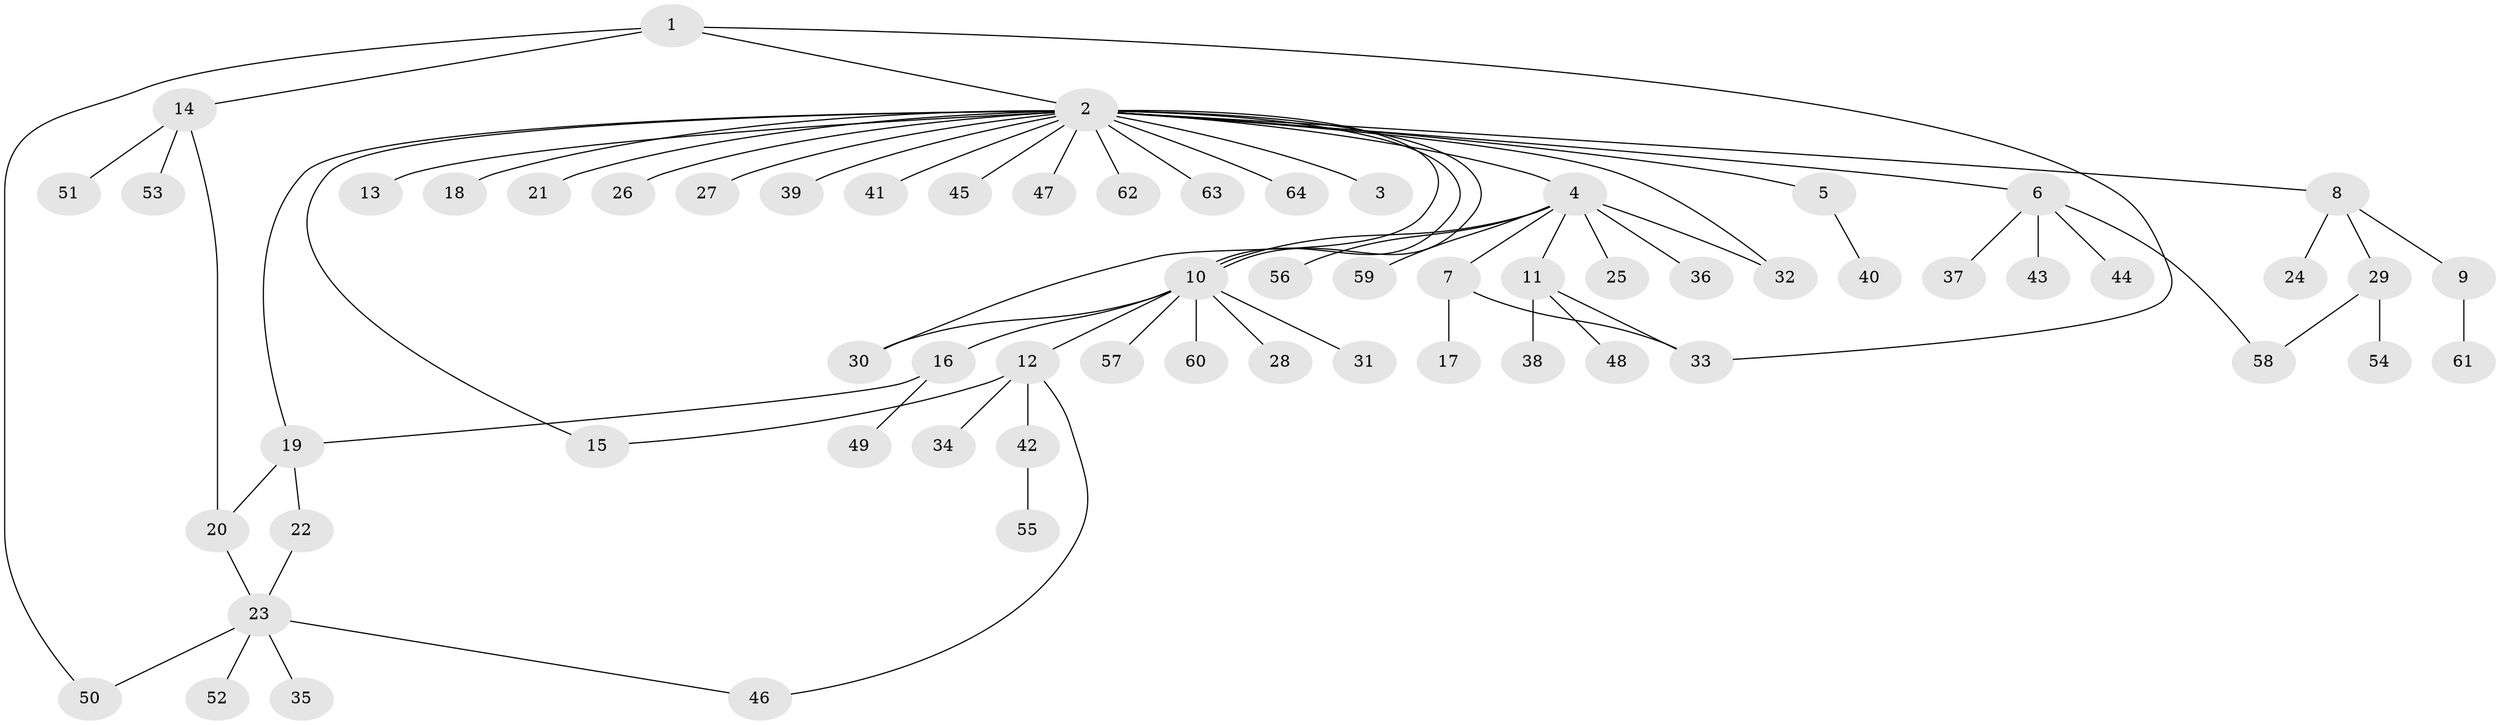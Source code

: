 // Generated by graph-tools (version 1.1) at 2025/35/03/09/25 02:35:48]
// undirected, 64 vertices, 76 edges
graph export_dot {
graph [start="1"]
  node [color=gray90,style=filled];
  1;
  2;
  3;
  4;
  5;
  6;
  7;
  8;
  9;
  10;
  11;
  12;
  13;
  14;
  15;
  16;
  17;
  18;
  19;
  20;
  21;
  22;
  23;
  24;
  25;
  26;
  27;
  28;
  29;
  30;
  31;
  32;
  33;
  34;
  35;
  36;
  37;
  38;
  39;
  40;
  41;
  42;
  43;
  44;
  45;
  46;
  47;
  48;
  49;
  50;
  51;
  52;
  53;
  54;
  55;
  56;
  57;
  58;
  59;
  60;
  61;
  62;
  63;
  64;
  1 -- 2;
  1 -- 14;
  1 -- 33;
  1 -- 50;
  2 -- 3;
  2 -- 4;
  2 -- 5;
  2 -- 6;
  2 -- 8;
  2 -- 10;
  2 -- 10;
  2 -- 13;
  2 -- 15;
  2 -- 18;
  2 -- 19;
  2 -- 21;
  2 -- 26;
  2 -- 27;
  2 -- 30;
  2 -- 32;
  2 -- 39;
  2 -- 41;
  2 -- 45;
  2 -- 47;
  2 -- 62;
  2 -- 63;
  2 -- 64;
  4 -- 7;
  4 -- 10;
  4 -- 11;
  4 -- 25;
  4 -- 32;
  4 -- 36;
  4 -- 56;
  4 -- 59;
  5 -- 40;
  6 -- 37;
  6 -- 43;
  6 -- 44;
  6 -- 58;
  7 -- 17;
  7 -- 33;
  8 -- 9;
  8 -- 24;
  8 -- 29;
  9 -- 61;
  10 -- 12;
  10 -- 16;
  10 -- 28;
  10 -- 30;
  10 -- 31;
  10 -- 57;
  10 -- 60;
  11 -- 33;
  11 -- 38;
  11 -- 48;
  12 -- 15;
  12 -- 34;
  12 -- 42;
  12 -- 46;
  14 -- 20;
  14 -- 51;
  14 -- 53;
  16 -- 19;
  16 -- 49;
  19 -- 20;
  19 -- 22;
  20 -- 23;
  22 -- 23;
  23 -- 35;
  23 -- 46;
  23 -- 50;
  23 -- 52;
  29 -- 54;
  29 -- 58;
  42 -- 55;
}
